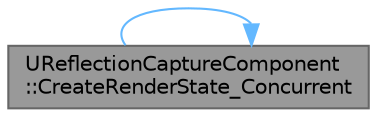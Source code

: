 digraph "UReflectionCaptureComponent::CreateRenderState_Concurrent"
{
 // INTERACTIVE_SVG=YES
 // LATEX_PDF_SIZE
  bgcolor="transparent";
  edge [fontname=Helvetica,fontsize=10,labelfontname=Helvetica,labelfontsize=10];
  node [fontname=Helvetica,fontsize=10,shape=box,height=0.2,width=0.4];
  rankdir="LR";
  Node1 [id="Node000001",label="UReflectionCaptureComponent\l::CreateRenderState_Concurrent",height=0.2,width=0.4,color="gray40", fillcolor="grey60", style="filled", fontcolor="black",tooltip="Used to create any rendering thread information for this component."];
  Node1 -> Node1 [id="edge1_Node000001_Node000001",color="steelblue1",style="solid",tooltip=" "];
}
